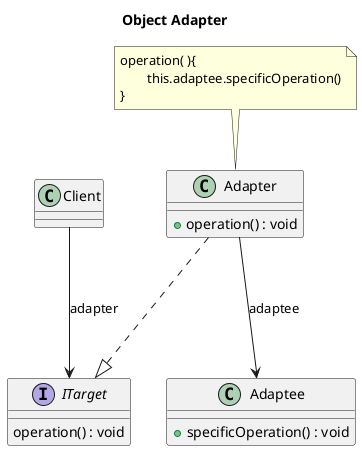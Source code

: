 @startuml
title Object Adapter
class Client

interface ITarget{
    operation() : void
}

Class Adapter{
    + operation() : void
}
note top of Adapter: operation( ){\n\tthis.adaptee.specificOperation()\n}

Class Adaptee{
    + specificOperation() : void
}

Adapter ...|> ITarget
Adapter ---> Adaptee : adaptee
Client  ---> ITarget : adapter
@enduml